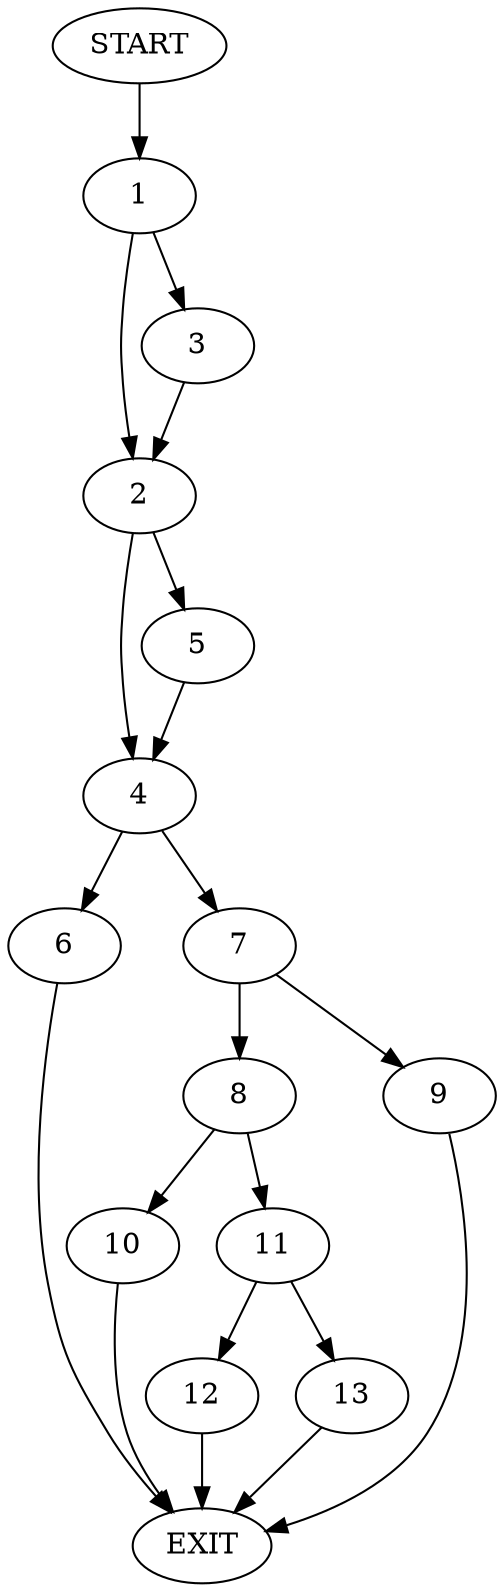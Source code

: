 digraph {
0 [label="START"]
14 [label="EXIT"]
0 -> 1
1 -> 2
1 -> 3
2 -> 4
2 -> 5
3 -> 2
5 -> 4
4 -> 6
4 -> 7
7 -> 8
7 -> 9
6 -> 14
9 -> 14
8 -> 10
8 -> 11
11 -> 12
11 -> 13
10 -> 14
13 -> 14
12 -> 14
}

